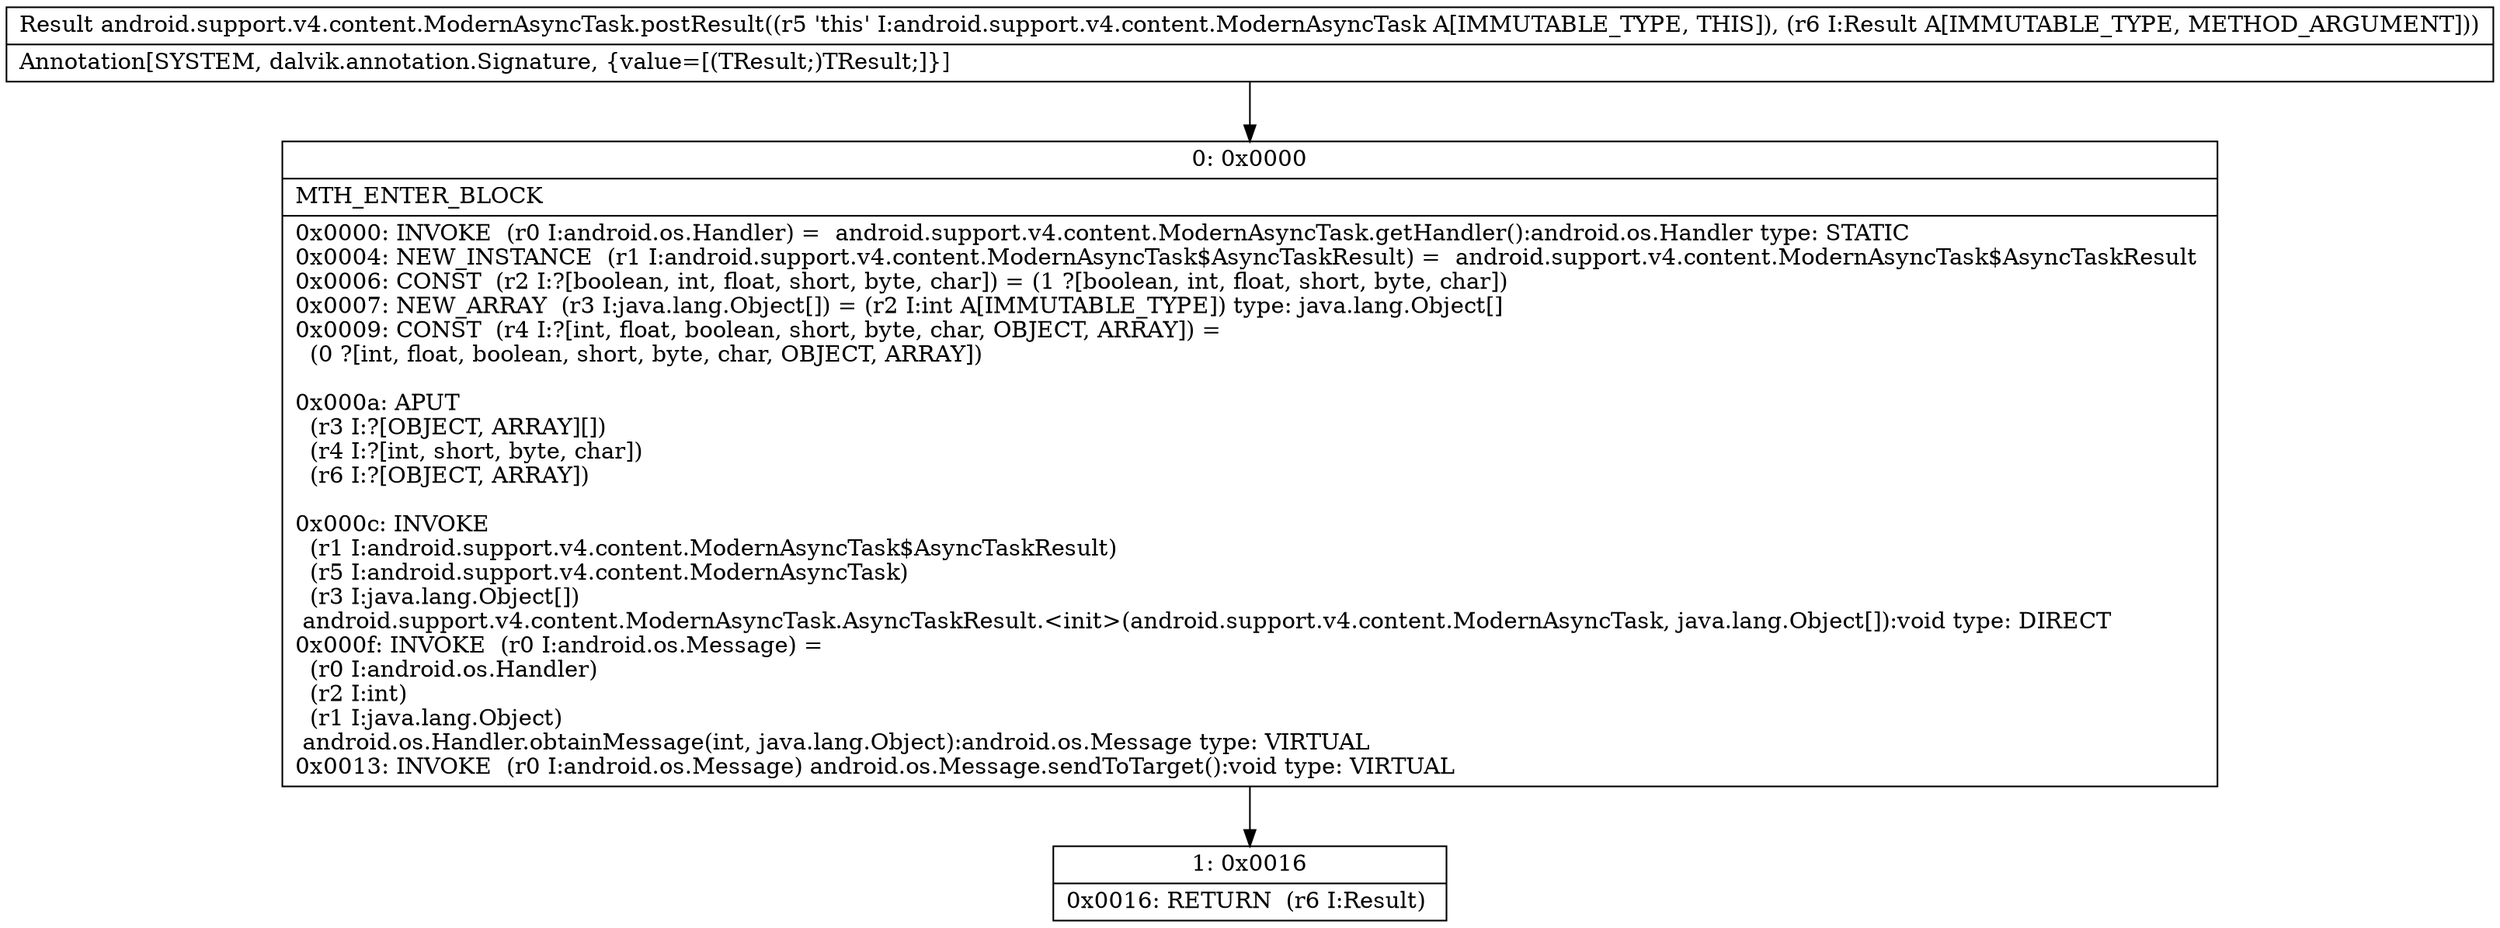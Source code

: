 digraph "CFG forandroid.support.v4.content.ModernAsyncTask.postResult(Ljava\/lang\/Object;)Ljava\/lang\/Object;" {
Node_0 [shape=record,label="{0\:\ 0x0000|MTH_ENTER_BLOCK\l|0x0000: INVOKE  (r0 I:android.os.Handler) =  android.support.v4.content.ModernAsyncTask.getHandler():android.os.Handler type: STATIC \l0x0004: NEW_INSTANCE  (r1 I:android.support.v4.content.ModernAsyncTask$AsyncTaskResult) =  android.support.v4.content.ModernAsyncTask$AsyncTaskResult \l0x0006: CONST  (r2 I:?[boolean, int, float, short, byte, char]) = (1 ?[boolean, int, float, short, byte, char]) \l0x0007: NEW_ARRAY  (r3 I:java.lang.Object[]) = (r2 I:int A[IMMUTABLE_TYPE]) type: java.lang.Object[] \l0x0009: CONST  (r4 I:?[int, float, boolean, short, byte, char, OBJECT, ARRAY]) = \l  (0 ?[int, float, boolean, short, byte, char, OBJECT, ARRAY])\l \l0x000a: APUT  \l  (r3 I:?[OBJECT, ARRAY][])\l  (r4 I:?[int, short, byte, char])\l  (r6 I:?[OBJECT, ARRAY])\l \l0x000c: INVOKE  \l  (r1 I:android.support.v4.content.ModernAsyncTask$AsyncTaskResult)\l  (r5 I:android.support.v4.content.ModernAsyncTask)\l  (r3 I:java.lang.Object[])\l android.support.v4.content.ModernAsyncTask.AsyncTaskResult.\<init\>(android.support.v4.content.ModernAsyncTask, java.lang.Object[]):void type: DIRECT \l0x000f: INVOKE  (r0 I:android.os.Message) = \l  (r0 I:android.os.Handler)\l  (r2 I:int)\l  (r1 I:java.lang.Object)\l android.os.Handler.obtainMessage(int, java.lang.Object):android.os.Message type: VIRTUAL \l0x0013: INVOKE  (r0 I:android.os.Message) android.os.Message.sendToTarget():void type: VIRTUAL \l}"];
Node_1 [shape=record,label="{1\:\ 0x0016|0x0016: RETURN  (r6 I:Result) \l}"];
MethodNode[shape=record,label="{Result android.support.v4.content.ModernAsyncTask.postResult((r5 'this' I:android.support.v4.content.ModernAsyncTask A[IMMUTABLE_TYPE, THIS]), (r6 I:Result A[IMMUTABLE_TYPE, METHOD_ARGUMENT]))  | Annotation[SYSTEM, dalvik.annotation.Signature, \{value=[(TResult;)TResult;]\}]\l}"];
MethodNode -> Node_0;
Node_0 -> Node_1;
}

